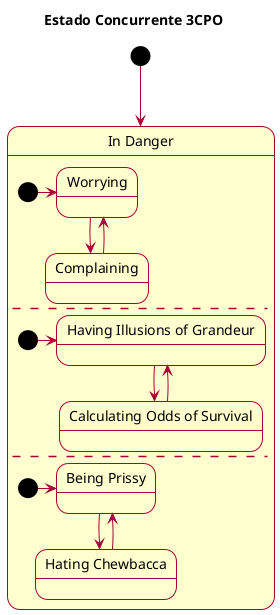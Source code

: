 @startuml Samples

skin rose
skinparam classFontName Calibri
skinparam shadowing false

title Estado Concurrente 3CPO

[*] --> InDanger

State "In Danger" as InDanger {
    [*] -> Worrying
    Worrying --> Complaining
    Complaining --> Worrying
    --
    state "Having Illusions of Grandeur" as grandeur
    state "Calculating Odds of Survival" as survival

    [*] -> grandeur
    grandeur --> survival
    survival --> grandeur
    --
    state "Being Prissy" as prissy
    state "Hating Chewbacca" as chewbacca
    
    [*] -> prissy
    prissy --> chewbacca 
    chewbacca --> prissy
} 

@enduml